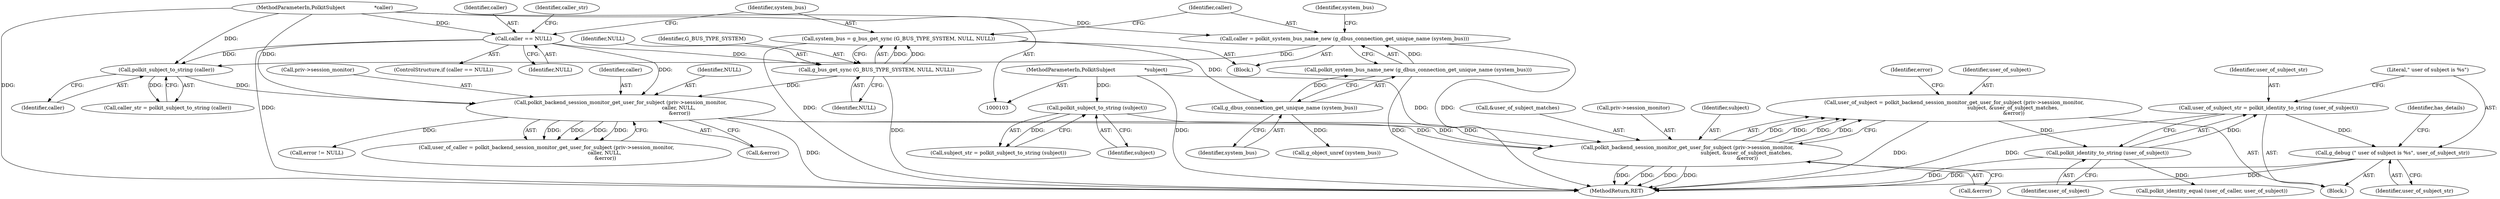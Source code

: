 digraph "0_polkit_bc7ffad53643a9c80231fc41f5582d6a8931c32c_0@pointer" {
"1000259" [label="(Call,g_debug (\" user of subject is %s\", user_of_subject_str))"];
"1000255" [label="(Call,user_of_subject_str = polkit_identity_to_string (user_of_subject))"];
"1000257" [label="(Call,polkit_identity_to_string (user_of_subject))"];
"1000232" [label="(Call,user_of_subject = polkit_backend_session_monitor_get_user_for_subject (priv->session_monitor,\n                                                                         subject, &user_of_subject_matches,\n                                                                          &error))"];
"1000234" [label="(Call,polkit_backend_session_monitor_get_user_for_subject (priv->session_monitor,\n                                                                         subject, &user_of_subject_matches,\n                                                                          &error))"];
"1000202" [label="(Call,polkit_backend_session_monitor_get_user_for_subject (priv->session_monitor,\n                                                                        caller, NULL,\n                                                                         &error))"];
"1000189" [label="(Call,polkit_subject_to_string (caller))"];
"1000180" [label="(Call,caller = polkit_system_bus_name_new (g_dbus_connection_get_unique_name (system_bus)))"];
"1000182" [label="(Call,polkit_system_bus_name_new (g_dbus_connection_get_unique_name (system_bus)))"];
"1000183" [label="(Call,g_dbus_connection_get_unique_name (system_bus))"];
"1000174" [label="(Call,system_bus = g_bus_get_sync (G_BUS_TYPE_SYSTEM, NULL, NULL))"];
"1000176" [label="(Call,g_bus_get_sync (G_BUS_TYPE_SYSTEM, NULL, NULL))"];
"1000169" [label="(Call,caller == NULL)"];
"1000105" [label="(MethodParameterIn,PolkitSubject                  *caller)"];
"1000193" [label="(Call,polkit_subject_to_string (subject))"];
"1000106" [label="(MethodParameterIn,PolkitSubject                  *subject)"];
"1000168" [label="(ControlStructure,if (caller == NULL))"];
"1000189" [label="(Call,polkit_subject_to_string (caller))"];
"1000260" [label="(Literal,\" user of subject is %s\")"];
"1000190" [label="(Identifier,caller)"];
"1000234" [label="(Call,polkit_backend_session_monitor_get_user_for_subject (priv->session_monitor,\n                                                                         subject, &user_of_subject_matches,\n                                                                          &error))"];
"1000245" [label="(Identifier,error)"];
"1000185" [label="(Call,g_object_unref (system_bus))"];
"1000261" [label="(Identifier,user_of_subject_str)"];
"1000193" [label="(Call,polkit_subject_to_string (subject))"];
"1000175" [label="(Identifier,system_bus)"];
"1000208" [label="(Call,&error)"];
"1000176" [label="(Call,g_bus_get_sync (G_BUS_TYPE_SYSTEM, NULL, NULL))"];
"1000182" [label="(Call,polkit_system_bus_name_new (g_dbus_connection_get_unique_name (system_bus)))"];
"1000256" [label="(Identifier,user_of_subject_str)"];
"1000203" [label="(Call,priv->session_monitor)"];
"1000169" [label="(Call,caller == NULL)"];
"1000179" [label="(Identifier,NULL)"];
"1000211" [label="(Call,error != NULL)"];
"1000113" [label="(Block,)"];
"1000174" [label="(Call,system_bus = g_bus_get_sync (G_BUS_TYPE_SYSTEM, NULL, NULL))"];
"1000171" [label="(Identifier,NULL)"];
"1000233" [label="(Identifier,user_of_subject)"];
"1000206" [label="(Identifier,caller)"];
"1000170" [label="(Identifier,caller)"];
"1000202" [label="(Call,polkit_backend_session_monitor_get_user_for_subject (priv->session_monitor,\n                                                                        caller, NULL,\n                                                                         &error))"];
"1000241" [label="(Call,&error)"];
"1000257" [label="(Call,polkit_identity_to_string (user_of_subject))"];
"1000239" [label="(Call,&user_of_subject_matches)"];
"1000259" [label="(Call,g_debug (\" user of subject is %s\", user_of_subject_str))"];
"1000200" [label="(Call,user_of_caller = polkit_backend_session_monitor_get_user_for_subject (priv->session_monitor,\n                                                                        caller, NULL,\n                                                                         &error))"];
"1000235" [label="(Call,priv->session_monitor)"];
"1000187" [label="(Call,caller_str = polkit_subject_to_string (caller))"];
"1000178" [label="(Identifier,NULL)"];
"1000180" [label="(Call,caller = polkit_system_bus_name_new (g_dbus_connection_get_unique_name (system_bus)))"];
"1000181" [label="(Identifier,caller)"];
"1000186" [label="(Identifier,system_bus)"];
"1000177" [label="(Identifier,G_BUS_TYPE_SYSTEM)"];
"1000295" [label="(Call,polkit_identity_equal (user_of_caller, user_of_subject))"];
"1000232" [label="(Call,user_of_subject = polkit_backend_session_monitor_get_user_for_subject (priv->session_monitor,\n                                                                         subject, &user_of_subject_matches,\n                                                                          &error))"];
"1000238" [label="(Identifier,subject)"];
"1000258" [label="(Identifier,user_of_subject)"];
"1000207" [label="(Identifier,NULL)"];
"1000319" [label="(MethodReturn,RET)"];
"1000255" [label="(Call,user_of_subject_str = polkit_identity_to_string (user_of_subject))"];
"1000106" [label="(MethodParameterIn,PolkitSubject                  *subject)"];
"1000105" [label="(MethodParameterIn,PolkitSubject                  *caller)"];
"1000194" [label="(Identifier,subject)"];
"1000263" [label="(Identifier,has_details)"];
"1000184" [label="(Identifier,system_bus)"];
"1000191" [label="(Call,subject_str = polkit_subject_to_string (subject))"];
"1000183" [label="(Call,g_dbus_connection_get_unique_name (system_bus))"];
"1000188" [label="(Identifier,caller_str)"];
"1000172" [label="(Block,)"];
"1000259" -> "1000113"  [label="AST: "];
"1000259" -> "1000261"  [label="CFG: "];
"1000260" -> "1000259"  [label="AST: "];
"1000261" -> "1000259"  [label="AST: "];
"1000263" -> "1000259"  [label="CFG: "];
"1000259" -> "1000319"  [label="DDG: "];
"1000259" -> "1000319"  [label="DDG: "];
"1000255" -> "1000259"  [label="DDG: "];
"1000255" -> "1000113"  [label="AST: "];
"1000255" -> "1000257"  [label="CFG: "];
"1000256" -> "1000255"  [label="AST: "];
"1000257" -> "1000255"  [label="AST: "];
"1000260" -> "1000255"  [label="CFG: "];
"1000255" -> "1000319"  [label="DDG: "];
"1000257" -> "1000255"  [label="DDG: "];
"1000257" -> "1000258"  [label="CFG: "];
"1000258" -> "1000257"  [label="AST: "];
"1000257" -> "1000319"  [label="DDG: "];
"1000232" -> "1000257"  [label="DDG: "];
"1000257" -> "1000295"  [label="DDG: "];
"1000232" -> "1000113"  [label="AST: "];
"1000232" -> "1000234"  [label="CFG: "];
"1000233" -> "1000232"  [label="AST: "];
"1000234" -> "1000232"  [label="AST: "];
"1000245" -> "1000232"  [label="CFG: "];
"1000232" -> "1000319"  [label="DDG: "];
"1000234" -> "1000232"  [label="DDG: "];
"1000234" -> "1000232"  [label="DDG: "];
"1000234" -> "1000232"  [label="DDG: "];
"1000234" -> "1000232"  [label="DDG: "];
"1000234" -> "1000241"  [label="CFG: "];
"1000235" -> "1000234"  [label="AST: "];
"1000238" -> "1000234"  [label="AST: "];
"1000239" -> "1000234"  [label="AST: "];
"1000241" -> "1000234"  [label="AST: "];
"1000234" -> "1000319"  [label="DDG: "];
"1000234" -> "1000319"  [label="DDG: "];
"1000234" -> "1000319"  [label="DDG: "];
"1000234" -> "1000319"  [label="DDG: "];
"1000202" -> "1000234"  [label="DDG: "];
"1000202" -> "1000234"  [label="DDG: "];
"1000193" -> "1000234"  [label="DDG: "];
"1000106" -> "1000234"  [label="DDG: "];
"1000202" -> "1000200"  [label="AST: "];
"1000202" -> "1000208"  [label="CFG: "];
"1000203" -> "1000202"  [label="AST: "];
"1000206" -> "1000202"  [label="AST: "];
"1000207" -> "1000202"  [label="AST: "];
"1000208" -> "1000202"  [label="AST: "];
"1000200" -> "1000202"  [label="CFG: "];
"1000202" -> "1000319"  [label="DDG: "];
"1000202" -> "1000200"  [label="DDG: "];
"1000202" -> "1000200"  [label="DDG: "];
"1000202" -> "1000200"  [label="DDG: "];
"1000202" -> "1000200"  [label="DDG: "];
"1000189" -> "1000202"  [label="DDG: "];
"1000105" -> "1000202"  [label="DDG: "];
"1000176" -> "1000202"  [label="DDG: "];
"1000169" -> "1000202"  [label="DDG: "];
"1000202" -> "1000211"  [label="DDG: "];
"1000189" -> "1000187"  [label="AST: "];
"1000189" -> "1000190"  [label="CFG: "];
"1000190" -> "1000189"  [label="AST: "];
"1000187" -> "1000189"  [label="CFG: "];
"1000189" -> "1000187"  [label="DDG: "];
"1000180" -> "1000189"  [label="DDG: "];
"1000169" -> "1000189"  [label="DDG: "];
"1000105" -> "1000189"  [label="DDG: "];
"1000180" -> "1000172"  [label="AST: "];
"1000180" -> "1000182"  [label="CFG: "];
"1000181" -> "1000180"  [label="AST: "];
"1000182" -> "1000180"  [label="AST: "];
"1000186" -> "1000180"  [label="CFG: "];
"1000180" -> "1000319"  [label="DDG: "];
"1000182" -> "1000180"  [label="DDG: "];
"1000105" -> "1000180"  [label="DDG: "];
"1000182" -> "1000183"  [label="CFG: "];
"1000183" -> "1000182"  [label="AST: "];
"1000182" -> "1000319"  [label="DDG: "];
"1000183" -> "1000182"  [label="DDG: "];
"1000183" -> "1000184"  [label="CFG: "];
"1000184" -> "1000183"  [label="AST: "];
"1000174" -> "1000183"  [label="DDG: "];
"1000183" -> "1000185"  [label="DDG: "];
"1000174" -> "1000172"  [label="AST: "];
"1000174" -> "1000176"  [label="CFG: "];
"1000175" -> "1000174"  [label="AST: "];
"1000176" -> "1000174"  [label="AST: "];
"1000181" -> "1000174"  [label="CFG: "];
"1000174" -> "1000319"  [label="DDG: "];
"1000176" -> "1000174"  [label="DDG: "];
"1000176" -> "1000174"  [label="DDG: "];
"1000176" -> "1000179"  [label="CFG: "];
"1000177" -> "1000176"  [label="AST: "];
"1000178" -> "1000176"  [label="AST: "];
"1000179" -> "1000176"  [label="AST: "];
"1000176" -> "1000319"  [label="DDG: "];
"1000169" -> "1000176"  [label="DDG: "];
"1000169" -> "1000168"  [label="AST: "];
"1000169" -> "1000171"  [label="CFG: "];
"1000170" -> "1000169"  [label="AST: "];
"1000171" -> "1000169"  [label="AST: "];
"1000175" -> "1000169"  [label="CFG: "];
"1000188" -> "1000169"  [label="CFG: "];
"1000169" -> "1000319"  [label="DDG: "];
"1000105" -> "1000169"  [label="DDG: "];
"1000105" -> "1000103"  [label="AST: "];
"1000105" -> "1000319"  [label="DDG: "];
"1000193" -> "1000191"  [label="AST: "];
"1000193" -> "1000194"  [label="CFG: "];
"1000194" -> "1000193"  [label="AST: "];
"1000191" -> "1000193"  [label="CFG: "];
"1000193" -> "1000191"  [label="DDG: "];
"1000106" -> "1000193"  [label="DDG: "];
"1000106" -> "1000103"  [label="AST: "];
"1000106" -> "1000319"  [label="DDG: "];
}
